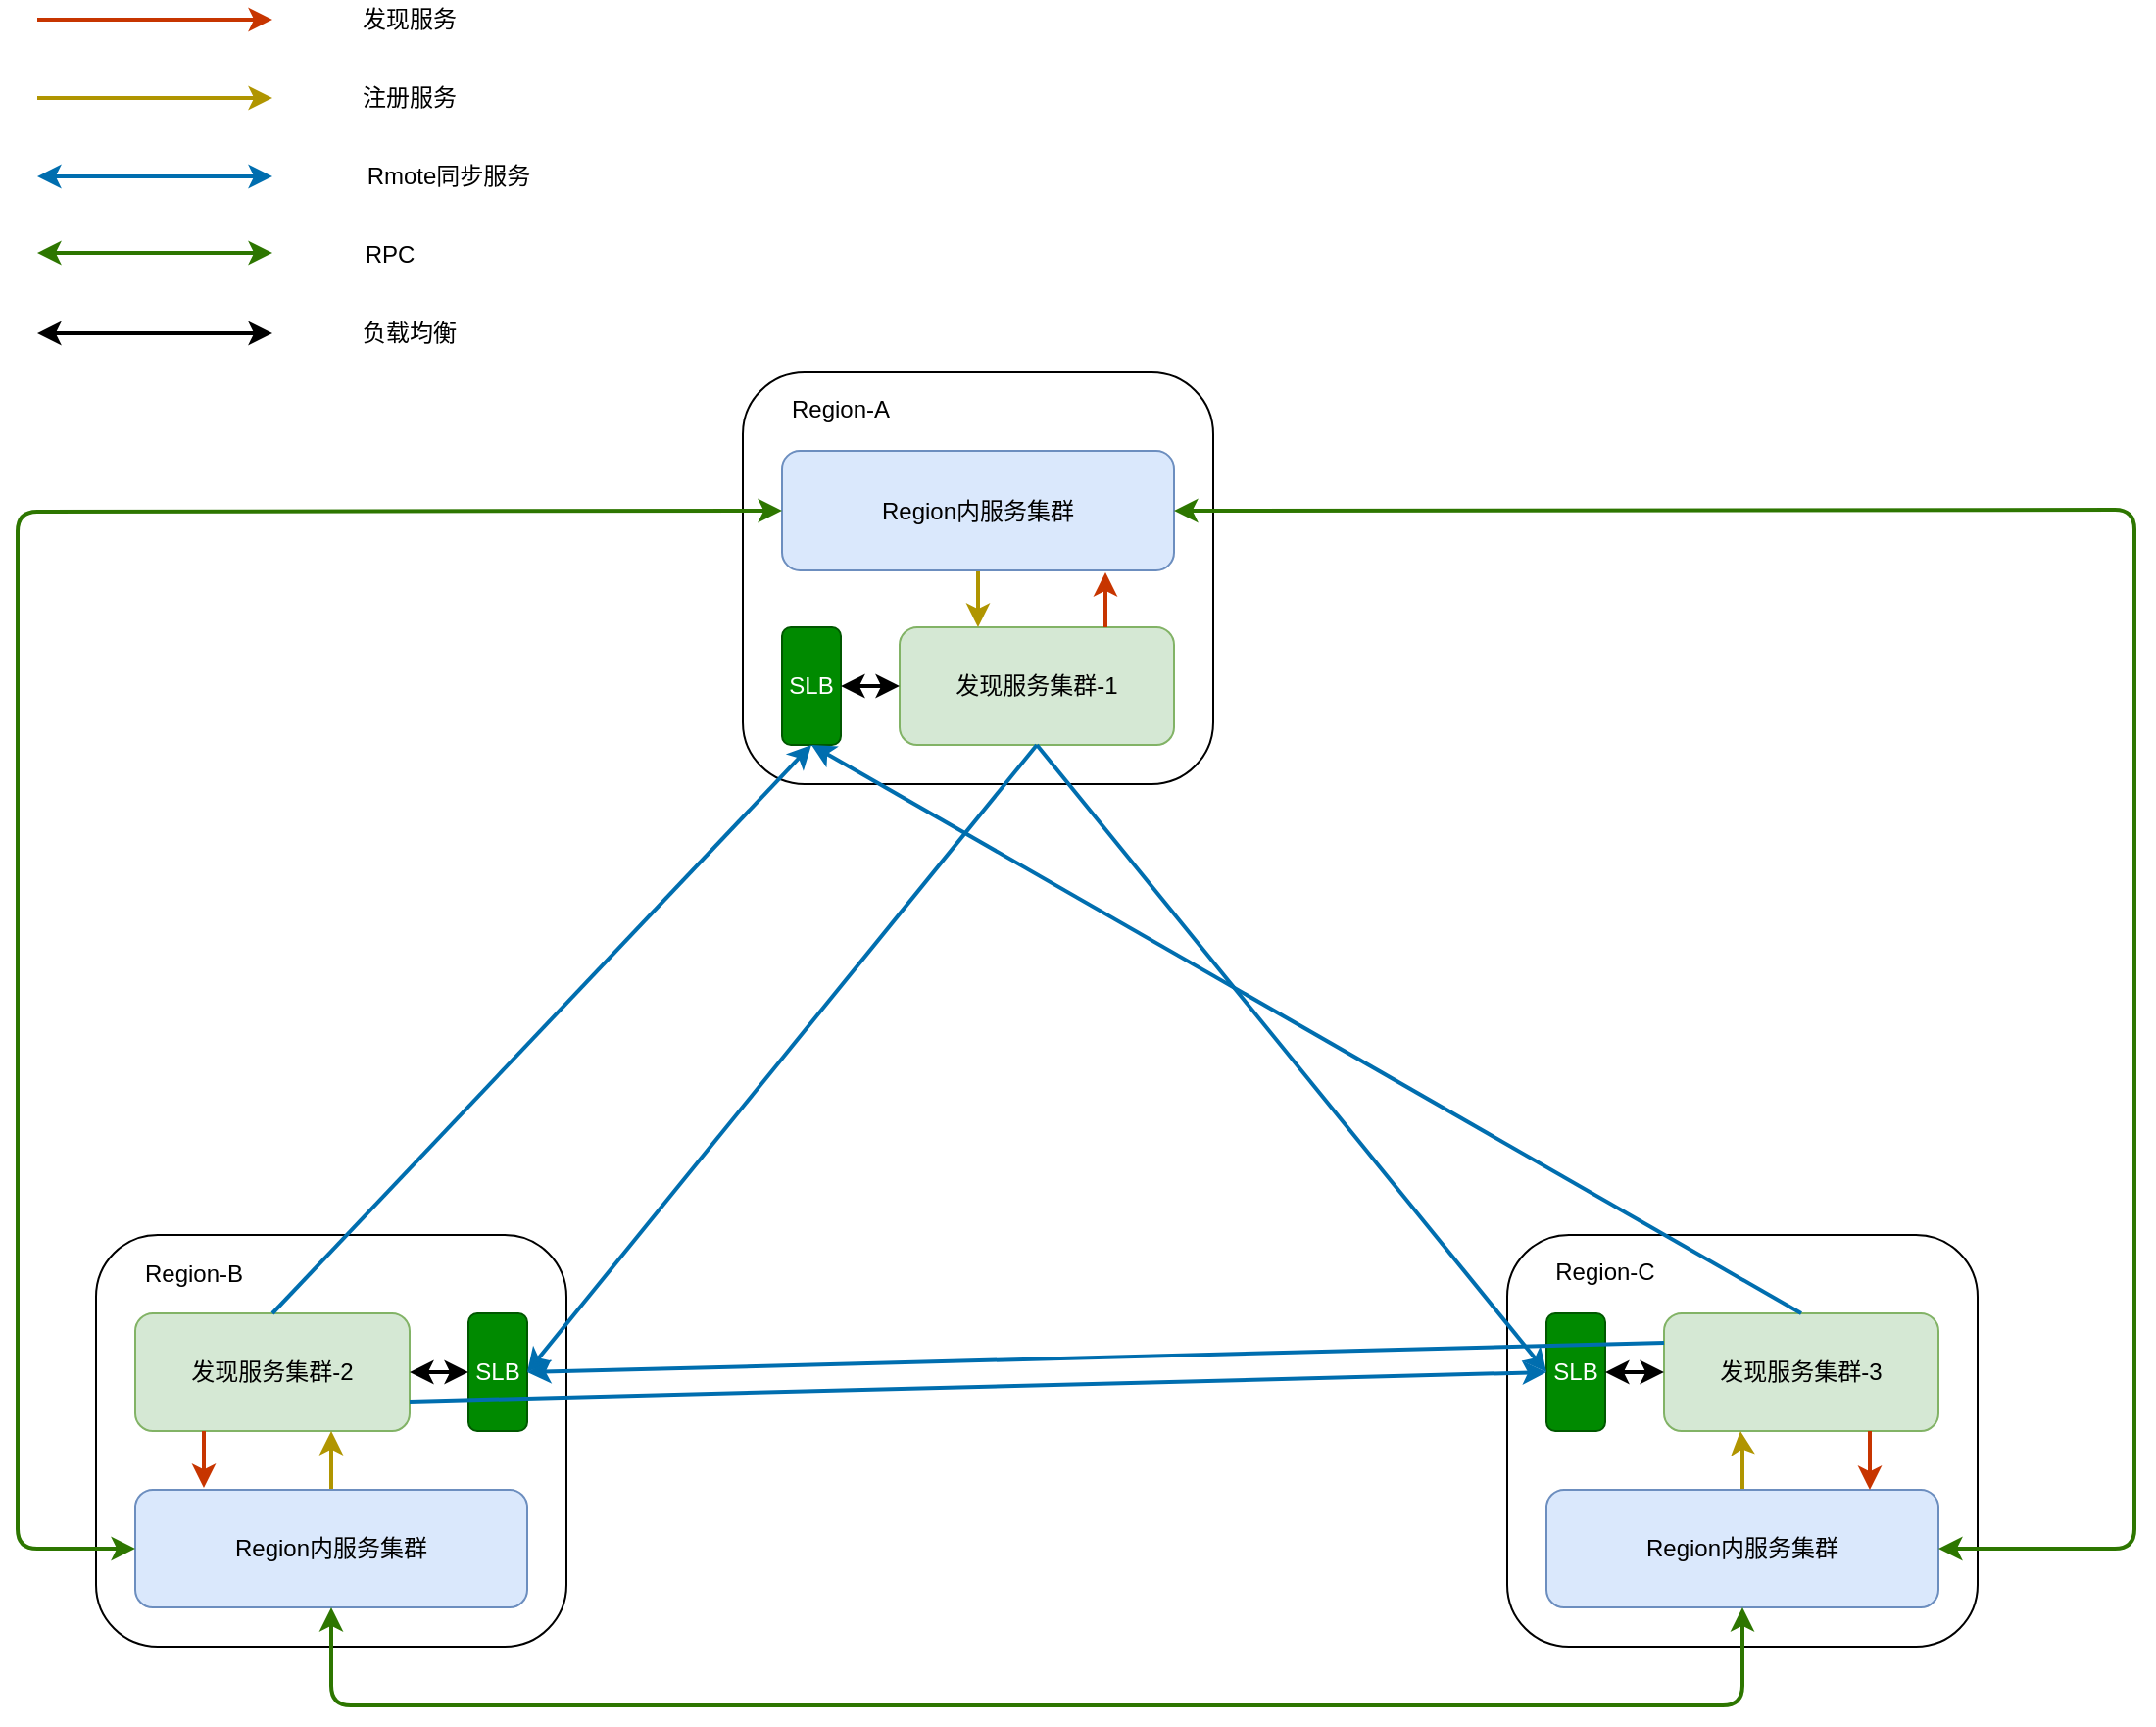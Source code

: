 <mxfile version="13.8.0" type="github">
  <diagram id="oLTQcHycqo5tb6mpDoaT" name="Page-1">
    <mxGraphModel dx="1673" dy="2045" grid="1" gridSize="10" guides="1" tooltips="1" connect="1" arrows="1" fold="1" page="1" pageScale="1" pageWidth="827" pageHeight="1169" math="0" shadow="0">
      <root>
        <mxCell id="0" />
        <mxCell id="1" parent="0" />
        <mxCell id="q3t6tNgOHvqSSlSUGWxc-13" value="IDC-A" style="text;html=1;strokeColor=none;fillColor=none;align=center;verticalAlign=middle;whiteSpace=wrap;rounded=0;" parent="1" vertex="1">
          <mxGeometry x="450" y="90" width="40" height="20" as="geometry" />
        </mxCell>
        <mxCell id="q3t6tNgOHvqSSlSUGWxc-59" value="" style="group;rotation=0;" parent="1" vertex="1" connectable="0">
          <mxGeometry x="450" y="40" width="240" height="210" as="geometry" />
        </mxCell>
        <mxCell id="q3t6tNgOHvqSSlSUGWxc-60" value="" style="rounded=1;whiteSpace=wrap;html=1;rotation=0;" parent="q3t6tNgOHvqSSlSUGWxc-59" vertex="1">
          <mxGeometry width="240" height="210" as="geometry" />
        </mxCell>
        <mxCell id="q3t6tNgOHvqSSlSUGWxc-61" value="发现服务集群-1" style="rounded=1;whiteSpace=wrap;html=1;fillColor=#d5e8d4;strokeColor=#82b366;rotation=0;" parent="q3t6tNgOHvqSSlSUGWxc-59" vertex="1">
          <mxGeometry x="80" y="130" width="140" height="60" as="geometry" />
        </mxCell>
        <mxCell id="q3t6tNgOHvqSSlSUGWxc-71" style="edgeStyle=orthogonalEdgeStyle;rounded=0;orthogonalLoop=1;jettySize=auto;html=1;exitX=0.5;exitY=1;exitDx=0;exitDy=0;strokeWidth=2;fillColor=#e3c800;strokeColor=#B09500;" parent="q3t6tNgOHvqSSlSUGWxc-59" source="q3t6tNgOHvqSSlSUGWxc-63" edge="1">
          <mxGeometry relative="1" as="geometry">
            <mxPoint x="120" y="130" as="targetPoint" />
          </mxGeometry>
        </mxCell>
        <mxCell id="q3t6tNgOHvqSSlSUGWxc-63" value="Region内服务集群" style="rounded=1;whiteSpace=wrap;html=1;fillColor=#dae8fc;strokeColor=#6c8ebf;rotation=0;" parent="q3t6tNgOHvqSSlSUGWxc-59" vertex="1">
          <mxGeometry x="20" y="40" width="200" height="61" as="geometry" />
        </mxCell>
        <mxCell id="q3t6tNgOHvqSSlSUGWxc-64" value="Region-A" style="text;html=1;strokeColor=none;fillColor=none;align=center;verticalAlign=middle;whiteSpace=wrap;rounded=0;rotation=0;" parent="q3t6tNgOHvqSSlSUGWxc-59" vertex="1">
          <mxGeometry x="20" y="9" width="60" height="20" as="geometry" />
        </mxCell>
        <mxCell id="q3t6tNgOHvqSSlSUGWxc-66" value="SLB" style="rounded=1;whiteSpace=wrap;html=1;fillColor=#008a00;strokeColor=#005700;fontColor=#ffffff;rotation=0;" parent="q3t6tNgOHvqSSlSUGWxc-59" vertex="1">
          <mxGeometry x="20" y="130" width="30" height="60" as="geometry" />
        </mxCell>
        <mxCell id="q3t6tNgOHvqSSlSUGWxc-67" value="" style="endArrow=classic;startArrow=classic;html=1;strokeWidth=2;entryX=0;entryY=0.5;entryDx=0;entryDy=0;exitX=1;exitY=0.5;exitDx=0;exitDy=0;" parent="q3t6tNgOHvqSSlSUGWxc-59" source="q3t6tNgOHvqSSlSUGWxc-66" target="q3t6tNgOHvqSSlSUGWxc-61" edge="1">
          <mxGeometry width="50" height="50" relative="1" as="geometry">
            <mxPoint x="80" y="70" as="sourcePoint" />
            <mxPoint x="170" y="20" as="targetPoint" />
          </mxGeometry>
        </mxCell>
        <mxCell id="q3t6tNgOHvqSSlSUGWxc-73" value="" style="endArrow=classic;html=1;strokeWidth=2;exitX=0.75;exitY=0;exitDx=0;exitDy=0;fillColor=#fa6800;strokeColor=#C73500;entryX=0.825;entryY=1.016;entryDx=0;entryDy=0;entryPerimeter=0;" parent="q3t6tNgOHvqSSlSUGWxc-59" source="q3t6tNgOHvqSSlSUGWxc-61" target="q3t6tNgOHvqSSlSUGWxc-63" edge="1">
          <mxGeometry width="50" height="50" relative="1" as="geometry">
            <mxPoint x="585" y="550" as="sourcePoint" />
            <mxPoint x="585" y="580" as="targetPoint" />
            <Array as="points" />
          </mxGeometry>
        </mxCell>
        <mxCell id="q3t6tNgOHvqSSlSUGWxc-57" value="" style="group;rotation=0;" parent="1" vertex="1" connectable="0">
          <mxGeometry x="840" y="480" width="240" height="210" as="geometry" />
        </mxCell>
        <mxCell id="q3t6tNgOHvqSSlSUGWxc-49" value="" style="rounded=1;whiteSpace=wrap;html=1;rotation=0;" parent="q3t6tNgOHvqSSlSUGWxc-57" vertex="1">
          <mxGeometry width="240" height="210" as="geometry" />
        </mxCell>
        <mxCell id="q3t6tNgOHvqSSlSUGWxc-50" value="发现服务集群-3" style="rounded=1;whiteSpace=wrap;html=1;fillColor=#d5e8d4;strokeColor=#82b366;rotation=0;" parent="q3t6tNgOHvqSSlSUGWxc-57" vertex="1">
          <mxGeometry x="80" y="40" width="140" height="60" as="geometry" />
        </mxCell>
        <mxCell id="q3t6tNgOHvqSSlSUGWxc-51" style="edgeStyle=orthogonalEdgeStyle;rounded=0;orthogonalLoop=1;jettySize=auto;html=1;strokeWidth=2;fillColor=#e3c800;strokeColor=#B09500;" parent="q3t6tNgOHvqSSlSUGWxc-57" source="q3t6tNgOHvqSSlSUGWxc-52" edge="1">
          <mxGeometry relative="1" as="geometry">
            <mxPoint x="119" y="100" as="targetPoint" />
          </mxGeometry>
        </mxCell>
        <mxCell id="q3t6tNgOHvqSSlSUGWxc-52" value="Region内服务集群" style="rounded=1;whiteSpace=wrap;html=1;fillColor=#dae8fc;strokeColor=#6c8ebf;rotation=0;" parent="q3t6tNgOHvqSSlSUGWxc-57" vertex="1">
          <mxGeometry x="20" y="130" width="200" height="60" as="geometry" />
        </mxCell>
        <mxCell id="q3t6tNgOHvqSSlSUGWxc-53" value="Region-C" style="text;html=1;strokeColor=none;fillColor=none;align=center;verticalAlign=middle;whiteSpace=wrap;rounded=0;rotation=0;" parent="q3t6tNgOHvqSSlSUGWxc-57" vertex="1">
          <mxGeometry x="20" y="9" width="60" height="20" as="geometry" />
        </mxCell>
        <mxCell id="q3t6tNgOHvqSSlSUGWxc-54" value="" style="endArrow=classic;html=1;strokeWidth=2;exitX=0.75;exitY=1;exitDx=0;exitDy=0;fillColor=#fa6800;strokeColor=#C73500;" parent="q3t6tNgOHvqSSlSUGWxc-57" source="q3t6tNgOHvqSSlSUGWxc-50" edge="1">
          <mxGeometry width="50" height="50" relative="1" as="geometry">
            <mxPoint y="-80" as="sourcePoint" />
            <mxPoint x="185" y="130" as="targetPoint" />
            <Array as="points" />
          </mxGeometry>
        </mxCell>
        <mxCell id="q3t6tNgOHvqSSlSUGWxc-55" value="SLB" style="rounded=1;whiteSpace=wrap;html=1;fillColor=#008a00;strokeColor=#005700;fontColor=#ffffff;rotation=0;" parent="q3t6tNgOHvqSSlSUGWxc-57" vertex="1">
          <mxGeometry x="20" y="40" width="30" height="60" as="geometry" />
        </mxCell>
        <mxCell id="q3t6tNgOHvqSSlSUGWxc-56" value="" style="endArrow=classic;startArrow=classic;html=1;strokeWidth=2;" parent="q3t6tNgOHvqSSlSUGWxc-57" target="q3t6tNgOHvqSSlSUGWxc-55" edge="1">
          <mxGeometry width="50" height="50" relative="1" as="geometry">
            <mxPoint x="80" y="70" as="sourcePoint" />
            <mxPoint x="170" y="20" as="targetPoint" />
          </mxGeometry>
        </mxCell>
        <mxCell id="q3t6tNgOHvqSSlSUGWxc-1" value="" style="rounded=1;whiteSpace=wrap;html=1;" parent="1" vertex="1">
          <mxGeometry x="120" y="480" width="240" height="210" as="geometry" />
        </mxCell>
        <mxCell id="q3t6tNgOHvqSSlSUGWxc-2" value="发现服务集群-2" style="rounded=1;whiteSpace=wrap;html=1;fillColor=#d5e8d4;strokeColor=#82b366;" parent="1" vertex="1">
          <mxGeometry x="140" y="520" width="140" height="60" as="geometry" />
        </mxCell>
        <mxCell id="q3t6tNgOHvqSSlSUGWxc-47" style="edgeStyle=orthogonalEdgeStyle;rounded=0;orthogonalLoop=1;jettySize=auto;html=1;strokeWidth=2;fillColor=#e3c800;strokeColor=#B09500;" parent="1" source="q3t6tNgOHvqSSlSUGWxc-3" edge="1">
          <mxGeometry relative="1" as="geometry">
            <mxPoint x="240" y="580" as="targetPoint" />
          </mxGeometry>
        </mxCell>
        <mxCell id="q3t6tNgOHvqSSlSUGWxc-3" value="Region内服务集群" style="rounded=1;whiteSpace=wrap;html=1;fillColor=#dae8fc;strokeColor=#6c8ebf;" parent="1" vertex="1">
          <mxGeometry x="140" y="610" width="200" height="60" as="geometry" />
        </mxCell>
        <mxCell id="q3t6tNgOHvqSSlSUGWxc-4" value="Region-B" style="text;html=1;strokeColor=none;fillColor=none;align=center;verticalAlign=middle;whiteSpace=wrap;rounded=0;" parent="1" vertex="1">
          <mxGeometry x="140" y="490" width="60" height="20" as="geometry" />
        </mxCell>
        <mxCell id="q3t6tNgOHvqSSlSUGWxc-25" value="" style="endArrow=classic;html=1;strokeWidth=2;exitX=0.25;exitY=1;exitDx=0;exitDy=0;fillColor=#fa6800;strokeColor=#C73500;" parent="1" source="q3t6tNgOHvqSSlSUGWxc-2" edge="1">
          <mxGeometry width="50" height="50" relative="1" as="geometry">
            <mxPoint x="120" y="400" as="sourcePoint" />
            <mxPoint x="175" y="609" as="targetPoint" />
            <Array as="points" />
          </mxGeometry>
        </mxCell>
        <mxCell id="q3t6tNgOHvqSSlSUGWxc-29" value="" style="endArrow=classic;startArrow=classic;html=1;strokeWidth=2;entryX=0;entryY=0.5;entryDx=0;entryDy=0;exitX=0;exitY=0.5;exitDx=0;exitDy=0;fillColor=#60a917;strokeColor=#2D7600;" parent="1" source="q3t6tNgOHvqSSlSUGWxc-63" target="q3t6tNgOHvqSSlSUGWxc-3" edge="1">
          <mxGeometry width="50" height="50" relative="1" as="geometry">
            <mxPoint x="460" y="150" as="sourcePoint" />
            <mxPoint y="540" as="targetPoint" />
            <Array as="points">
              <mxPoint x="80" y="111" />
              <mxPoint x="80" y="640" />
            </Array>
          </mxGeometry>
        </mxCell>
        <mxCell id="q3t6tNgOHvqSSlSUGWxc-30" value="" style="endArrow=classic;startArrow=classic;html=1;strokeWidth=2;exitX=0.5;exitY=1;exitDx=0;exitDy=0;entryX=0.5;entryY=1;entryDx=0;entryDy=0;fillColor=#60a917;strokeColor=#2D7600;" parent="1" source="q3t6tNgOHvqSSlSUGWxc-3" target="q3t6tNgOHvqSSlSUGWxc-52" edge="1">
          <mxGeometry width="50" height="50" relative="1" as="geometry">
            <mxPoint x="520" y="760" as="sourcePoint" />
            <mxPoint x="855" y="670" as="targetPoint" />
            <Array as="points">
              <mxPoint x="240" y="720" />
              <mxPoint x="960" y="720" />
            </Array>
          </mxGeometry>
        </mxCell>
        <mxCell id="q3t6tNgOHvqSSlSUGWxc-31" value="" style="endArrow=classic;startArrow=classic;html=1;strokeWidth=2;entryX=1;entryY=0.5;entryDx=0;entryDy=0;fillColor=#60a917;strokeColor=#2D7600;exitX=1;exitY=0.5;exitDx=0;exitDy=0;" parent="1" source="q3t6tNgOHvqSSlSUGWxc-52" target="q3t6tNgOHvqSSlSUGWxc-63" edge="1">
          <mxGeometry width="50" height="50" relative="1" as="geometry">
            <mxPoint x="1220" y="620" as="sourcePoint" />
            <mxPoint x="610" y="150" as="targetPoint" />
            <Array as="points">
              <mxPoint x="1160" y="640" />
              <mxPoint x="1160" y="110" />
            </Array>
          </mxGeometry>
        </mxCell>
        <mxCell id="q3t6tNgOHvqSSlSUGWxc-45" value="SLB" style="rounded=1;whiteSpace=wrap;html=1;fillColor=#008a00;strokeColor=#005700;fontColor=#ffffff;" parent="1" vertex="1">
          <mxGeometry x="310" y="520" width="30" height="60" as="geometry" />
        </mxCell>
        <mxCell id="q3t6tNgOHvqSSlSUGWxc-46" value="" style="endArrow=classic;startArrow=classic;html=1;strokeWidth=2;" parent="1" target="q3t6tNgOHvqSSlSUGWxc-45" edge="1">
          <mxGeometry width="50" height="50" relative="1" as="geometry">
            <mxPoint x="280" y="550" as="sourcePoint" />
            <mxPoint x="290" y="500" as="targetPoint" />
          </mxGeometry>
        </mxCell>
        <mxCell id="q3t6tNgOHvqSSlSUGWxc-87" style="edgeStyle=orthogonalEdgeStyle;rounded=0;orthogonalLoop=1;jettySize=auto;html=1;exitX=0.5;exitY=1;exitDx=0;exitDy=0;strokeColor=#000000;strokeWidth=2;" parent="1" source="q3t6tNgOHvqSSlSUGWxc-4" target="q3t6tNgOHvqSSlSUGWxc-4" edge="1">
          <mxGeometry relative="1" as="geometry" />
        </mxCell>
        <mxCell id="q3t6tNgOHvqSSlSUGWxc-109" value="" style="group" parent="1" vertex="1" connectable="0">
          <mxGeometry x="90" y="-150" width="260" height="180" as="geometry" />
        </mxCell>
        <mxCell id="q3t6tNgOHvqSSlSUGWxc-77" value="" style="group" parent="q3t6tNgOHvqSSlSUGWxc-109" vertex="1" connectable="0">
          <mxGeometry width="260" height="180" as="geometry" />
        </mxCell>
        <mxCell id="q3t6tNgOHvqSSlSUGWxc-33" value="" style="endArrow=classic;startArrow=classic;html=1;strokeWidth=2;fillColor=#1ba1e2;strokeColor=#006EAF;" parent="q3t6tNgOHvqSSlSUGWxc-77" edge="1">
          <mxGeometry width="50" height="50" relative="1" as="geometry">
            <mxPoint y="90" as="sourcePoint" />
            <mxPoint x="120" y="90" as="targetPoint" />
            <Array as="points" />
          </mxGeometry>
        </mxCell>
        <mxCell id="q3t6tNgOHvqSSlSUGWxc-35" value="" style="endArrow=classic;html=1;strokeWidth=2;fillColor=#e3c800;strokeColor=#B09500;" parent="q3t6tNgOHvqSSlSUGWxc-77" edge="1">
          <mxGeometry width="50" height="50" relative="1" as="geometry">
            <mxPoint y="50" as="sourcePoint" />
            <mxPoint x="120" y="50" as="targetPoint" />
          </mxGeometry>
        </mxCell>
        <mxCell id="q3t6tNgOHvqSSlSUGWxc-36" value="" style="endArrow=classic;html=1;strokeWidth=2;fillColor=#fa6800;strokeColor=#C73500;" parent="q3t6tNgOHvqSSlSUGWxc-77" edge="1">
          <mxGeometry width="50" height="50" relative="1" as="geometry">
            <mxPoint y="10" as="sourcePoint" />
            <mxPoint x="120" y="10" as="targetPoint" />
          </mxGeometry>
        </mxCell>
        <mxCell id="q3t6tNgOHvqSSlSUGWxc-37" value="" style="endArrow=classic;startArrow=classic;html=1;strokeWidth=2;fillColor=#60a917;strokeColor=#2D7600;" parent="q3t6tNgOHvqSSlSUGWxc-77" edge="1">
          <mxGeometry width="50" height="50" relative="1" as="geometry">
            <mxPoint y="129" as="sourcePoint" />
            <mxPoint x="120" y="129" as="targetPoint" />
            <Array as="points" />
          </mxGeometry>
        </mxCell>
        <mxCell id="q3t6tNgOHvqSSlSUGWxc-40" value="发现服务" style="text;html=1;strokeColor=none;fillColor=none;align=center;verticalAlign=middle;whiteSpace=wrap;rounded=0;" parent="q3t6tNgOHvqSSlSUGWxc-77" vertex="1">
          <mxGeometry x="160" width="60" height="20" as="geometry" />
        </mxCell>
        <mxCell id="q3t6tNgOHvqSSlSUGWxc-41" value="注册服务" style="text;html=1;strokeColor=none;fillColor=none;align=center;verticalAlign=middle;whiteSpace=wrap;rounded=0;" parent="q3t6tNgOHvqSSlSUGWxc-77" vertex="1">
          <mxGeometry x="160" y="40" width="60" height="20" as="geometry" />
        </mxCell>
        <mxCell id="q3t6tNgOHvqSSlSUGWxc-42" value="Rmote同步服务" style="text;html=1;strokeColor=none;fillColor=none;align=center;verticalAlign=middle;whiteSpace=wrap;rounded=0;" parent="q3t6tNgOHvqSSlSUGWxc-77" vertex="1">
          <mxGeometry x="160" y="80" width="100" height="20" as="geometry" />
        </mxCell>
        <mxCell id="q3t6tNgOHvqSSlSUGWxc-43" value="RPC" style="text;html=1;strokeColor=none;fillColor=none;align=center;verticalAlign=middle;whiteSpace=wrap;rounded=0;" parent="q3t6tNgOHvqSSlSUGWxc-77" vertex="1">
          <mxGeometry x="160" y="120" width="40" height="20" as="geometry" />
        </mxCell>
        <mxCell id="q3t6tNgOHvqSSlSUGWxc-76" value="" style="group" parent="q3t6tNgOHvqSSlSUGWxc-77" vertex="1" connectable="0">
          <mxGeometry y="160" width="215" height="20" as="geometry" />
        </mxCell>
        <mxCell id="q3t6tNgOHvqSSlSUGWxc-74" value="" style="endArrow=classic;startArrow=classic;html=1;strokeWidth=2;" parent="q3t6tNgOHvqSSlSUGWxc-76" edge="1">
          <mxGeometry width="50" height="50" relative="1" as="geometry">
            <mxPoint y="10" as="sourcePoint" />
            <mxPoint x="120" y="10" as="targetPoint" />
          </mxGeometry>
        </mxCell>
        <mxCell id="q3t6tNgOHvqSSlSUGWxc-75" value="负载均衡" style="text;html=1;strokeColor=none;fillColor=none;align=center;verticalAlign=middle;whiteSpace=wrap;rounded=0;" parent="q3t6tNgOHvqSSlSUGWxc-76" vertex="1">
          <mxGeometry x="165" width="50" height="20" as="geometry" />
        </mxCell>
        <mxCell id="uKisD-RqmL6nsaoS7yZ6-2" value="" style="endArrow=classic;html=1;strokeWidth=2;exitX=0.5;exitY=0;exitDx=0;exitDy=0;entryX=0.5;entryY=1;entryDx=0;entryDy=0;fillColor=#1ba1e2;strokeColor=#006EAF;" edge="1" parent="1" source="q3t6tNgOHvqSSlSUGWxc-2" target="q3t6tNgOHvqSSlSUGWxc-66">
          <mxGeometry width="50" height="50" relative="1" as="geometry">
            <mxPoint x="200" y="440" as="sourcePoint" />
            <mxPoint x="250" y="390" as="targetPoint" />
          </mxGeometry>
        </mxCell>
        <mxCell id="uKisD-RqmL6nsaoS7yZ6-4" value="" style="endArrow=classic;html=1;strokeWidth=2;exitX=0.5;exitY=0;exitDx=0;exitDy=0;entryX=0.5;entryY=1;entryDx=0;entryDy=0;fillColor=#1ba1e2;strokeColor=#006EAF;" edge="1" parent="1" source="q3t6tNgOHvqSSlSUGWxc-50" target="q3t6tNgOHvqSSlSUGWxc-66">
          <mxGeometry width="50" height="50" relative="1" as="geometry">
            <mxPoint x="770" y="390" as="sourcePoint" />
            <mxPoint x="820" y="340" as="targetPoint" />
          </mxGeometry>
        </mxCell>
        <mxCell id="uKisD-RqmL6nsaoS7yZ6-6" value="" style="endArrow=classic;html=1;strokeWidth=2;exitX=0.5;exitY=1;exitDx=0;exitDy=0;entryX=0;entryY=0.5;entryDx=0;entryDy=0;fillColor=#1ba1e2;strokeColor=#006EAF;" edge="1" parent="1" source="q3t6tNgOHvqSSlSUGWxc-61" target="q3t6tNgOHvqSSlSUGWxc-55">
          <mxGeometry width="50" height="50" relative="1" as="geometry">
            <mxPoint x="610" y="400" as="sourcePoint" />
            <mxPoint x="660" y="350" as="targetPoint" />
          </mxGeometry>
        </mxCell>
        <mxCell id="uKisD-RqmL6nsaoS7yZ6-7" value="" style="endArrow=classic;html=1;strokeWidth=2;exitX=0.5;exitY=1;exitDx=0;exitDy=0;fillColor=#1ba1e2;strokeColor=#006EAF;" edge="1" parent="1" source="q3t6tNgOHvqSSlSUGWxc-61">
          <mxGeometry width="50" height="50" relative="1" as="geometry">
            <mxPoint x="480" y="340" as="sourcePoint" />
            <mxPoint x="340" y="550" as="targetPoint" />
          </mxGeometry>
        </mxCell>
        <mxCell id="uKisD-RqmL6nsaoS7yZ6-14" value="" style="endArrow=classic;html=1;strokeWidth=2;exitX=1;exitY=0.75;exitDx=0;exitDy=0;entryX=0;entryY=0.5;entryDx=0;entryDy=0;fillColor=#1ba1e2;strokeColor=#006EAF;" edge="1" parent="1" source="q3t6tNgOHvqSSlSUGWxc-2" target="q3t6tNgOHvqSSlSUGWxc-55">
          <mxGeometry width="50" height="50" relative="1" as="geometry">
            <mxPoint x="520" y="580" as="sourcePoint" />
            <mxPoint x="570" y="530" as="targetPoint" />
          </mxGeometry>
        </mxCell>
        <mxCell id="uKisD-RqmL6nsaoS7yZ6-15" value="" style="endArrow=classic;html=1;strokeWidth=2;exitX=0;exitY=0.25;exitDx=0;exitDy=0;entryX=1;entryY=0.5;entryDx=0;entryDy=0;fillColor=#1ba1e2;strokeColor=#006EAF;" edge="1" parent="1" source="q3t6tNgOHvqSSlSUGWxc-50" target="q3t6tNgOHvqSSlSUGWxc-45">
          <mxGeometry width="50" height="50" relative="1" as="geometry">
            <mxPoint x="670" y="520" as="sourcePoint" />
            <mxPoint x="720" y="470" as="targetPoint" />
          </mxGeometry>
        </mxCell>
      </root>
    </mxGraphModel>
  </diagram>
</mxfile>
